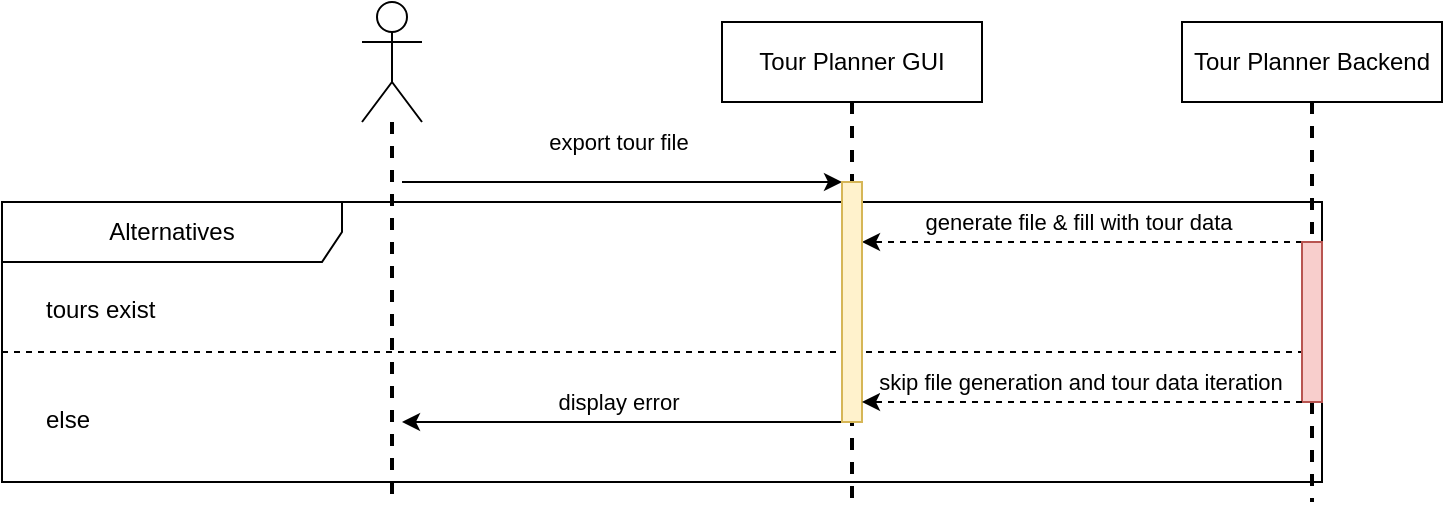 <mxfile version="27.0.5">
  <diagram name="Page-1" id="EVo79O1Vl5bR7eSaTk0s">
    <mxGraphModel dx="2252" dy="828" grid="1" gridSize="10" guides="1" tooltips="1" connect="1" arrows="1" fold="1" page="1" pageScale="1" pageWidth="827" pageHeight="1169" math="0" shadow="0">
      <root>
        <mxCell id="0" />
        <mxCell id="1" parent="0" />
        <mxCell id="fMWfn83Go68coCgBGwn0-6" style="rounded=0;orthogonalLoop=1;jettySize=auto;html=1;endArrow=none;startFill=0;dashed=1;strokeWidth=2;" edge="1" parent="1" source="fMWfn83Go68coCgBGwn0-1">
          <mxGeometry relative="1" as="geometry">
            <mxPoint x="-125" y="600" as="targetPoint" />
          </mxGeometry>
        </mxCell>
        <mxCell id="fMWfn83Go68coCgBGwn0-1" value="" style="shape=umlActor;verticalLabelPosition=bottom;verticalAlign=top;html=1;outlineConnect=0;" vertex="1" parent="1">
          <mxGeometry x="-140" y="350" width="30" height="60" as="geometry" />
        </mxCell>
        <mxCell id="fMWfn83Go68coCgBGwn0-7" style="rounded=0;orthogonalLoop=1;jettySize=auto;html=1;dashed=1;endArrow=none;startFill=0;strokeWidth=2;" edge="1" parent="1" source="fMWfn83Go68coCgBGwn0-2">
          <mxGeometry relative="1" as="geometry">
            <mxPoint x="105" y="600" as="targetPoint" />
          </mxGeometry>
        </mxCell>
        <mxCell id="fMWfn83Go68coCgBGwn0-2" value="Tour Planner GUI" style="rounded=0;whiteSpace=wrap;html=1;" vertex="1" parent="1">
          <mxGeometry x="40" y="360" width="130" height="40" as="geometry" />
        </mxCell>
        <mxCell id="fMWfn83Go68coCgBGwn0-8" style="rounded=0;orthogonalLoop=1;jettySize=auto;html=1;exitX=0.5;exitY=1;exitDx=0;exitDy=0;dashed=1;endArrow=none;startFill=0;strokeWidth=2;" edge="1" parent="1" source="fMWfn83Go68coCgBGwn0-42">
          <mxGeometry relative="1" as="geometry">
            <mxPoint x="335" y="600" as="targetPoint" />
          </mxGeometry>
        </mxCell>
        <mxCell id="fMWfn83Go68coCgBGwn0-3" value="Tour Planner Backend" style="rounded=0;whiteSpace=wrap;html=1;" vertex="1" parent="1">
          <mxGeometry x="270" y="360" width="130" height="40" as="geometry" />
        </mxCell>
        <mxCell id="fMWfn83Go68coCgBGwn0-10" value="" style="endArrow=classic;html=1;rounded=0;" edge="1" parent="1">
          <mxGeometry width="50" height="50" relative="1" as="geometry">
            <mxPoint x="-120" y="440" as="sourcePoint" />
            <mxPoint x="100" y="440" as="targetPoint" />
          </mxGeometry>
        </mxCell>
        <mxCell id="fMWfn83Go68coCgBGwn0-11" value="export tour file" style="edgeLabel;html=1;align=center;verticalAlign=middle;resizable=0;points=[];" vertex="1" connectable="0" parent="fMWfn83Go68coCgBGwn0-10">
          <mxGeometry x="-0.018" y="-4" relative="1" as="geometry">
            <mxPoint y="-24" as="offset" />
          </mxGeometry>
        </mxCell>
        <mxCell id="fMWfn83Go68coCgBGwn0-26" value="Alternatives" style="shape=umlFrame;whiteSpace=wrap;html=1;pointerEvents=0;recursiveResize=0;container=1;collapsible=0;width=170;" vertex="1" parent="1">
          <mxGeometry x="-320" y="450" width="660" height="140" as="geometry" />
        </mxCell>
        <mxCell id="fMWfn83Go68coCgBGwn0-27" value="tours exist" style="text;html=1;" vertex="1" parent="fMWfn83Go68coCgBGwn0-26">
          <mxGeometry width="100" height="20" relative="1" as="geometry">
            <mxPoint x="20" y="40" as="offset" />
          </mxGeometry>
        </mxCell>
        <mxCell id="fMWfn83Go68coCgBGwn0-28" value="else" style="line;strokeWidth=1;dashed=1;labelPosition=center;verticalLabelPosition=bottom;align=left;verticalAlign=top;spacingLeft=20;spacingTop=15;html=1;whiteSpace=wrap;" vertex="1" parent="fMWfn83Go68coCgBGwn0-26">
          <mxGeometry y="70" width="650" height="10" as="geometry" />
        </mxCell>
        <mxCell id="fMWfn83Go68coCgBGwn0-36" value="" style="endArrow=classic;html=1;rounded=0;dashed=1;" edge="1" parent="fMWfn83Go68coCgBGwn0-26">
          <mxGeometry width="50" height="50" relative="1" as="geometry">
            <mxPoint x="650" y="20" as="sourcePoint" />
            <mxPoint x="430" y="20" as="targetPoint" />
          </mxGeometry>
        </mxCell>
        <mxCell id="fMWfn83Go68coCgBGwn0-37" value="generate file &amp;amp; fill with tour data" style="edgeLabel;html=1;align=center;verticalAlign=middle;resizable=0;points=[];" vertex="1" connectable="0" parent="fMWfn83Go68coCgBGwn0-36">
          <mxGeometry x="0.021" y="-3" relative="1" as="geometry">
            <mxPoint y="-7" as="offset" />
          </mxGeometry>
        </mxCell>
        <mxCell id="fMWfn83Go68coCgBGwn0-39" value="" style="endArrow=classic;html=1;rounded=0;" edge="1" parent="fMWfn83Go68coCgBGwn0-26">
          <mxGeometry width="50" height="50" relative="1" as="geometry">
            <mxPoint x="420" y="110" as="sourcePoint" />
            <mxPoint x="200" y="110" as="targetPoint" />
          </mxGeometry>
        </mxCell>
        <mxCell id="fMWfn83Go68coCgBGwn0-40" value="display error" style="edgeLabel;html=1;align=center;verticalAlign=middle;resizable=0;points=[];" vertex="1" connectable="0" parent="fMWfn83Go68coCgBGwn0-39">
          <mxGeometry x="0.021" y="-3" relative="1" as="geometry">
            <mxPoint y="-7" as="offset" />
          </mxGeometry>
        </mxCell>
        <mxCell id="fMWfn83Go68coCgBGwn0-41" value="" style="rounded=0;whiteSpace=wrap;html=1;fillColor=#fff2cc;strokeColor=#d6b656;" vertex="1" parent="fMWfn83Go68coCgBGwn0-26">
          <mxGeometry x="420" y="-10" width="10" height="120" as="geometry" />
        </mxCell>
        <mxCell id="fMWfn83Go68coCgBGwn0-42" value="" style="rounded=0;whiteSpace=wrap;html=1;fillColor=#f8cecc;strokeColor=#b85450;" vertex="1" parent="fMWfn83Go68coCgBGwn0-26">
          <mxGeometry x="650" y="20" width="10" height="80" as="geometry" />
        </mxCell>
        <mxCell id="fMWfn83Go68coCgBGwn0-53" value="" style="endArrow=classic;html=1;rounded=0;dashed=1;" edge="1" parent="fMWfn83Go68coCgBGwn0-26">
          <mxGeometry width="50" height="50" relative="1" as="geometry">
            <mxPoint x="650" y="100" as="sourcePoint" />
            <mxPoint x="430" y="100" as="targetPoint" />
          </mxGeometry>
        </mxCell>
        <mxCell id="fMWfn83Go68coCgBGwn0-56" value="skip file generation and tour data iteration" style="edgeLabel;html=1;align=center;verticalAlign=middle;resizable=0;points=[];" vertex="1" connectable="0" parent="fMWfn83Go68coCgBGwn0-53">
          <mxGeometry x="0.009" y="1" relative="1" as="geometry">
            <mxPoint y="-11" as="offset" />
          </mxGeometry>
        </mxCell>
        <mxCell id="fMWfn83Go68coCgBGwn0-43" value="" style="rounded=0;orthogonalLoop=1;jettySize=auto;html=1;exitX=0.5;exitY=1;exitDx=0;exitDy=0;dashed=1;endArrow=none;startFill=0;strokeWidth=2;" edge="1" parent="1" source="fMWfn83Go68coCgBGwn0-3" target="fMWfn83Go68coCgBGwn0-42">
          <mxGeometry relative="1" as="geometry">
            <mxPoint x="335" y="600" as="targetPoint" />
            <mxPoint x="335" y="400" as="sourcePoint" />
          </mxGeometry>
        </mxCell>
      </root>
    </mxGraphModel>
  </diagram>
</mxfile>
